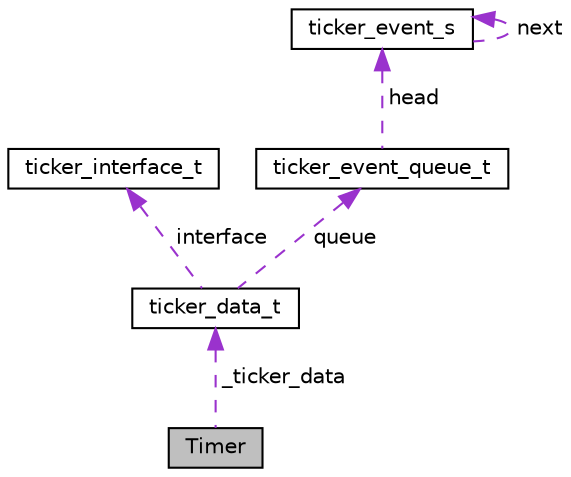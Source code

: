 digraph "Timer"
{
 // LATEX_PDF_SIZE
  edge [fontname="Helvetica",fontsize="10",labelfontname="Helvetica",labelfontsize="10"];
  node [fontname="Helvetica",fontsize="10",shape=record];
  Node1 [label="Timer",height=0.2,width=0.4,color="black", fillcolor="grey75", style="filled", fontcolor="black",tooltip=" "];
  Node2 -> Node1 [dir="back",color="darkorchid3",fontsize="10",style="dashed",label=" _ticker_data" ,fontname="Helvetica"];
  Node2 [label="ticker_data_t",height=0.2,width=0.4,color="black", fillcolor="white", style="filled",URL="$structticker__data__t.html",tooltip=" "];
  Node3 -> Node2 [dir="back",color="darkorchid3",fontsize="10",style="dashed",label=" interface" ,fontname="Helvetica"];
  Node3 [label="ticker_interface_t",height=0.2,width=0.4,color="black", fillcolor="white", style="filled",URL="$structticker__interface__t.html",tooltip=" "];
  Node4 -> Node2 [dir="back",color="darkorchid3",fontsize="10",style="dashed",label=" queue" ,fontname="Helvetica"];
  Node4 [label="ticker_event_queue_t",height=0.2,width=0.4,color="black", fillcolor="white", style="filled",URL="$structticker__event__queue__t.html",tooltip=" "];
  Node5 -> Node4 [dir="back",color="darkorchid3",fontsize="10",style="dashed",label=" head" ,fontname="Helvetica"];
  Node5 [label="ticker_event_s",height=0.2,width=0.4,color="black", fillcolor="white", style="filled",URL="$structticker__event__s.html",tooltip=" "];
  Node5 -> Node5 [dir="back",color="darkorchid3",fontsize="10",style="dashed",label=" next" ,fontname="Helvetica"];
}

